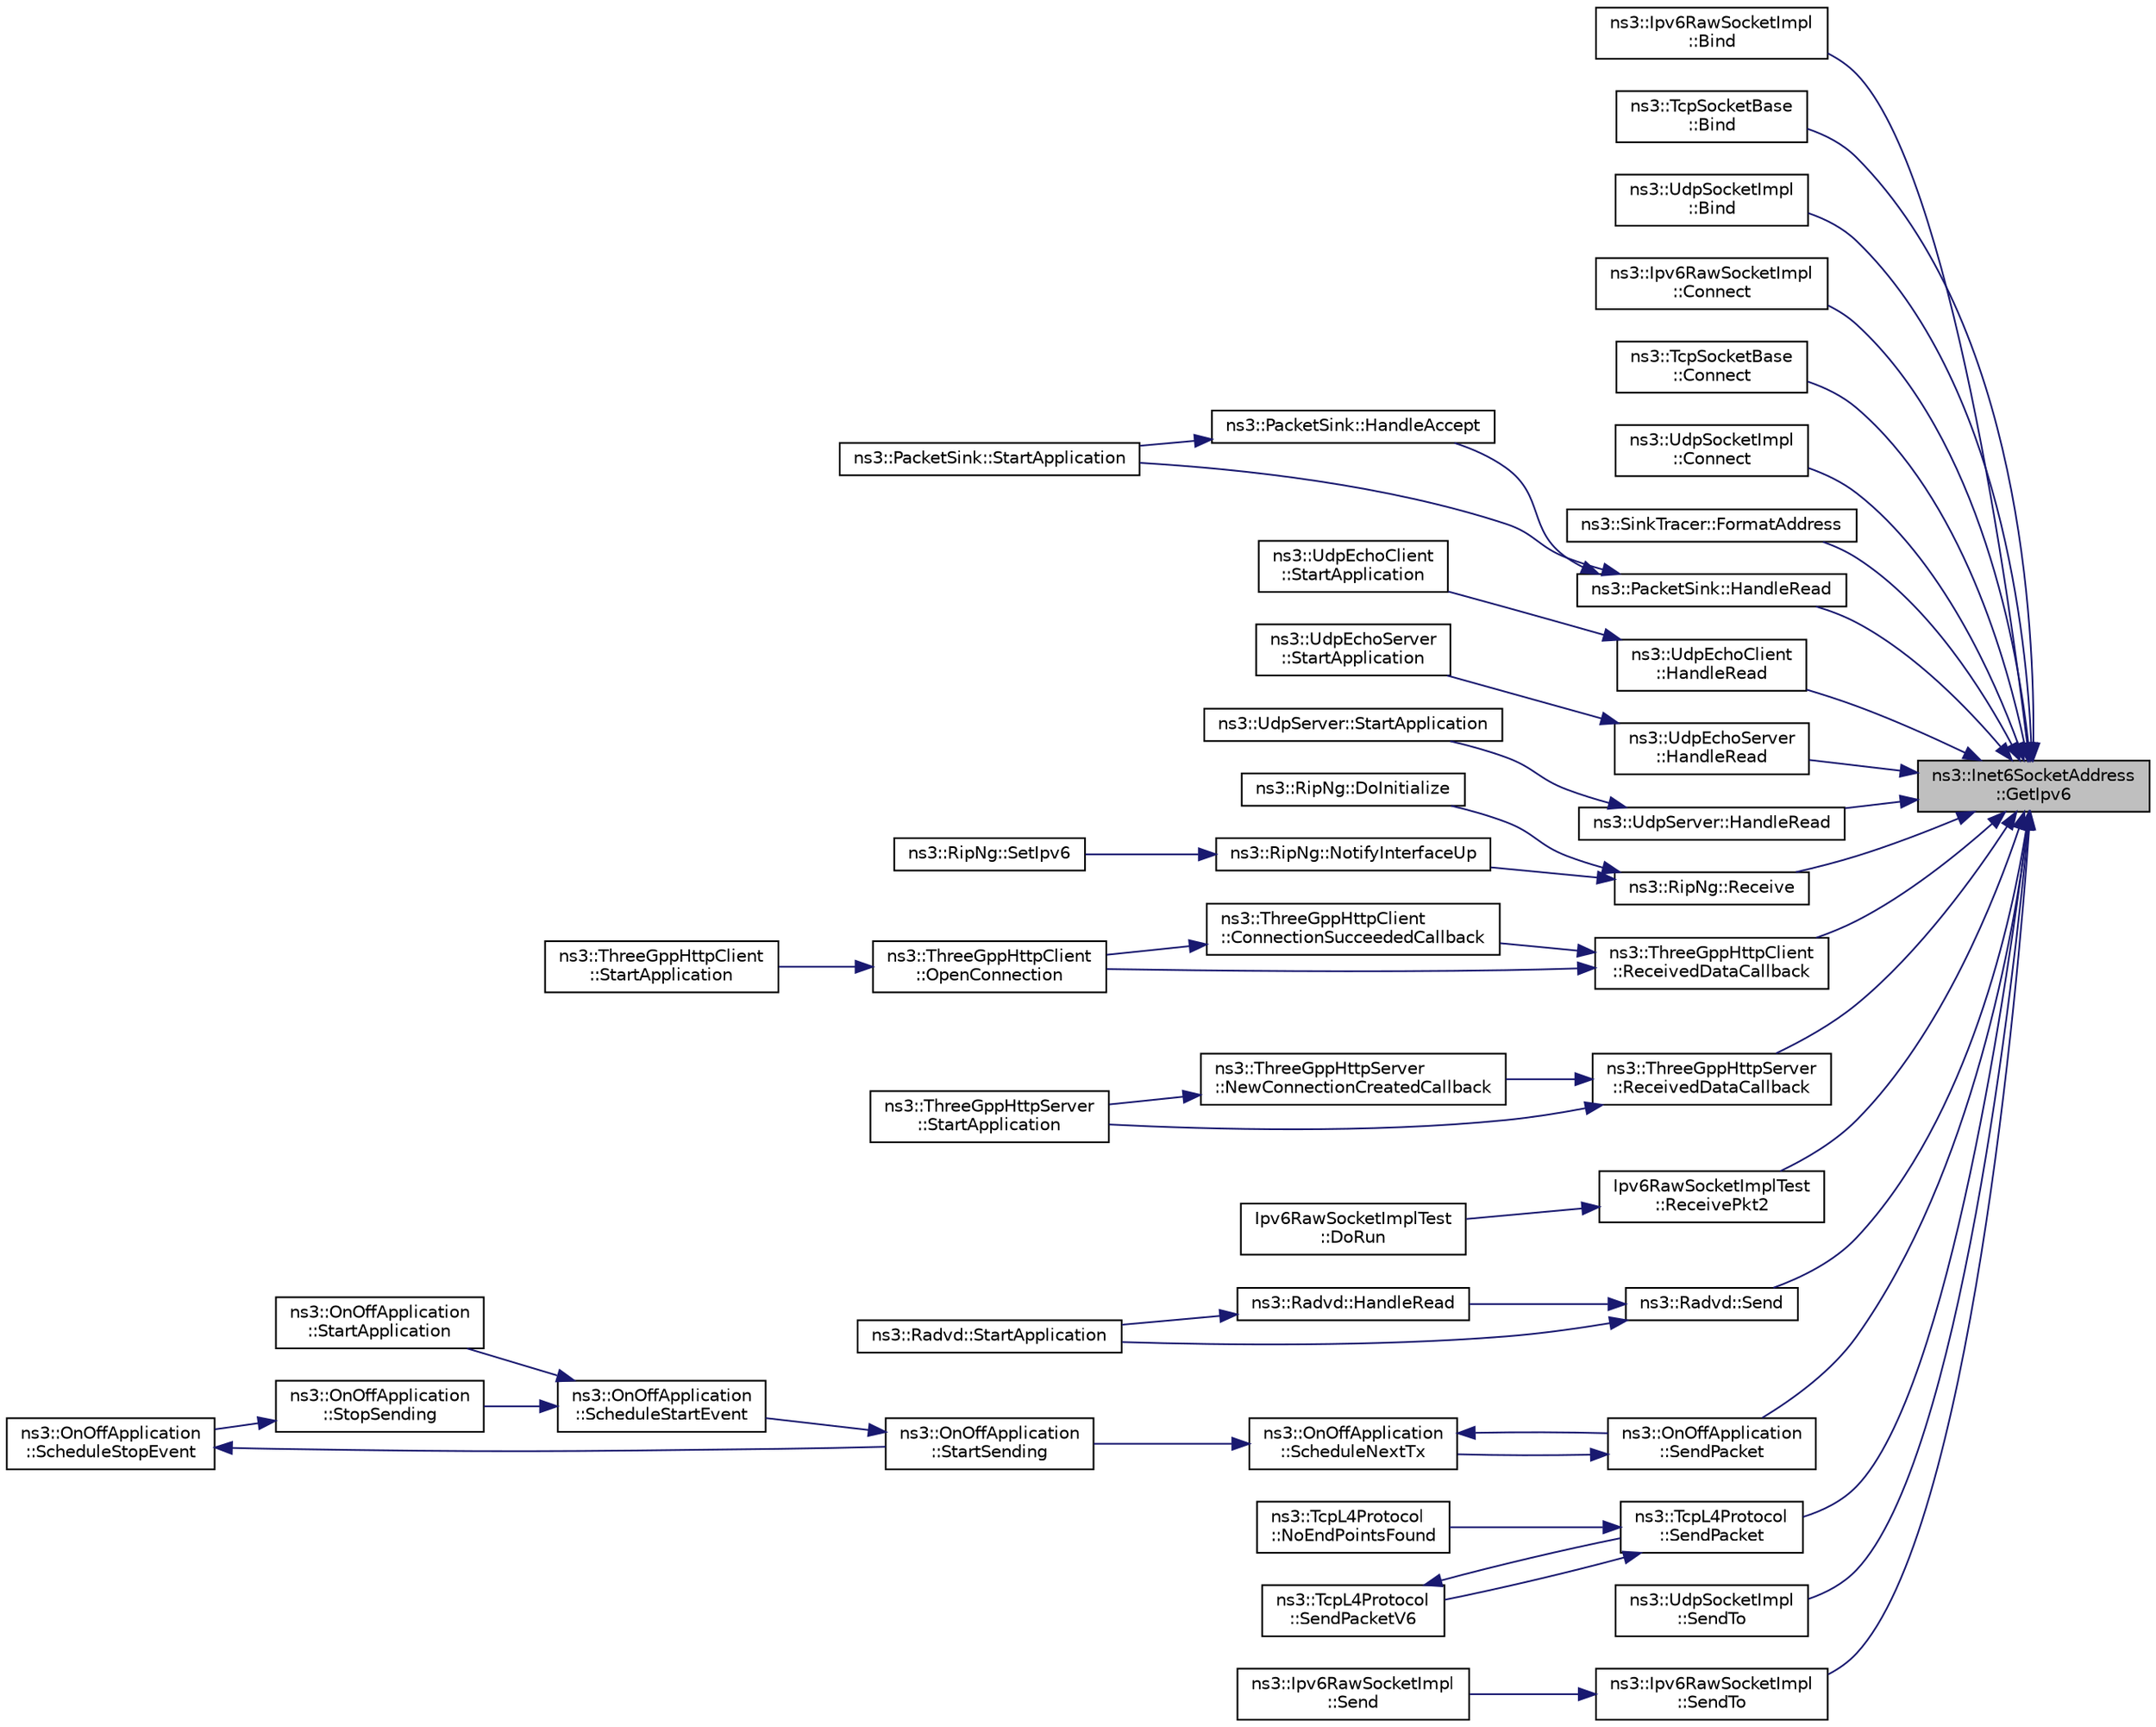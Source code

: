 digraph "ns3::Inet6SocketAddress::GetIpv6"
{
 // LATEX_PDF_SIZE
  edge [fontname="Helvetica",fontsize="10",labelfontname="Helvetica",labelfontsize="10"];
  node [fontname="Helvetica",fontsize="10",shape=record];
  rankdir="RL";
  Node1 [label="ns3::Inet6SocketAddress\l::GetIpv6",height=0.2,width=0.4,color="black", fillcolor="grey75", style="filled", fontcolor="black",tooltip="Get the IPv6 address."];
  Node1 -> Node2 [dir="back",color="midnightblue",fontsize="10",style="solid",fontname="Helvetica"];
  Node2 [label="ns3::Ipv6RawSocketImpl\l::Bind",height=0.2,width=0.4,color="black", fillcolor="white", style="filled",URL="$classns3_1_1_ipv6_raw_socket_impl.html#a3c6150fb423e1a88bc12a9a1f0fa7243",tooltip="Allocate a local endpoint for this socket."];
  Node1 -> Node3 [dir="back",color="midnightblue",fontsize="10",style="solid",fontname="Helvetica"];
  Node3 [label="ns3::TcpSocketBase\l::Bind",height=0.2,width=0.4,color="black", fillcolor="white", style="filled",URL="$classns3_1_1_tcp_socket_base.html#a86469a9087181185895314d8da713f35",tooltip="Allocate a local endpoint for this socket."];
  Node1 -> Node4 [dir="back",color="midnightblue",fontsize="10",style="solid",fontname="Helvetica"];
  Node4 [label="ns3::UdpSocketImpl\l::Bind",height=0.2,width=0.4,color="black", fillcolor="white", style="filled",URL="$classns3_1_1_udp_socket_impl.html#a27d5153e9d75f95b1c04a74a7527cab1",tooltip="Allocate a local endpoint for this socket."];
  Node1 -> Node5 [dir="back",color="midnightblue",fontsize="10",style="solid",fontname="Helvetica"];
  Node5 [label="ns3::Ipv6RawSocketImpl\l::Connect",height=0.2,width=0.4,color="black", fillcolor="white", style="filled",URL="$classns3_1_1_ipv6_raw_socket_impl.html#a497cee47b0eb1a7a585f88fbcf152aa9",tooltip="Initiate a connection to a remote host."];
  Node1 -> Node6 [dir="back",color="midnightblue",fontsize="10",style="solid",fontname="Helvetica"];
  Node6 [label="ns3::TcpSocketBase\l::Connect",height=0.2,width=0.4,color="black", fillcolor="white", style="filled",URL="$classns3_1_1_tcp_socket_base.html#aabd08c9eb0ee3c88c855eb7268e392bf",tooltip="Initiate a connection to a remote host."];
  Node1 -> Node7 [dir="back",color="midnightblue",fontsize="10",style="solid",fontname="Helvetica"];
  Node7 [label="ns3::UdpSocketImpl\l::Connect",height=0.2,width=0.4,color="black", fillcolor="white", style="filled",URL="$classns3_1_1_udp_socket_impl.html#a83f8fca9d8a21edeba0016d6de68fbf5",tooltip="Initiate a connection to a remote host."];
  Node1 -> Node8 [dir="back",color="midnightblue",fontsize="10",style="solid",fontname="Helvetica"];
  Node8 [label="ns3::SinkTracer::FormatAddress",height=0.2,width=0.4,color="black", fillcolor="white", style="filled",URL="$classns3_1_1_sink_tracer.html#aef851c31ae9fa7ec10c5c945f3186401",tooltip="Get the source address and port, as a formatted string."];
  Node1 -> Node9 [dir="back",color="midnightblue",fontsize="10",style="solid",fontname="Helvetica"];
  Node9 [label="ns3::PacketSink::HandleRead",height=0.2,width=0.4,color="black", fillcolor="white", style="filled",URL="$classns3_1_1_packet_sink.html#a6bffa1d7397f8aa2588a19686301de55",tooltip="Handle a packet received by the application."];
  Node9 -> Node10 [dir="back",color="midnightblue",fontsize="10",style="solid",fontname="Helvetica"];
  Node10 [label="ns3::PacketSink::HandleAccept",height=0.2,width=0.4,color="black", fillcolor="white", style="filled",URL="$classns3_1_1_packet_sink.html#a74ea2fb5fda8a63020c6453258a1cd2f",tooltip="Handle an incoming connection."];
  Node10 -> Node11 [dir="back",color="midnightblue",fontsize="10",style="solid",fontname="Helvetica"];
  Node11 [label="ns3::PacketSink::StartApplication",height=0.2,width=0.4,color="black", fillcolor="white", style="filled",URL="$classns3_1_1_packet_sink.html#a45449bbaa6fb20caed62418f029d79d6",tooltip="Application specific startup code."];
  Node9 -> Node11 [dir="back",color="midnightblue",fontsize="10",style="solid",fontname="Helvetica"];
  Node1 -> Node12 [dir="back",color="midnightblue",fontsize="10",style="solid",fontname="Helvetica"];
  Node12 [label="ns3::UdpEchoClient\l::HandleRead",height=0.2,width=0.4,color="black", fillcolor="white", style="filled",URL="$classns3_1_1_udp_echo_client.html#a44ea5f4d53219277cde466b9141d0d12",tooltip="Handle a packet reception."];
  Node12 -> Node13 [dir="back",color="midnightblue",fontsize="10",style="solid",fontname="Helvetica"];
  Node13 [label="ns3::UdpEchoClient\l::StartApplication",height=0.2,width=0.4,color="black", fillcolor="white", style="filled",URL="$classns3_1_1_udp_echo_client.html#a48fffea76bbceda5b0bec9c3007411fc",tooltip="Application specific startup code."];
  Node1 -> Node14 [dir="back",color="midnightblue",fontsize="10",style="solid",fontname="Helvetica"];
  Node14 [label="ns3::UdpEchoServer\l::HandleRead",height=0.2,width=0.4,color="black", fillcolor="white", style="filled",URL="$classns3_1_1_udp_echo_server.html#adcb6eb00f837652d738d2357ef7c11a3",tooltip="Handle a packet reception."];
  Node14 -> Node15 [dir="back",color="midnightblue",fontsize="10",style="solid",fontname="Helvetica"];
  Node15 [label="ns3::UdpEchoServer\l::StartApplication",height=0.2,width=0.4,color="black", fillcolor="white", style="filled",URL="$classns3_1_1_udp_echo_server.html#a4c90329af8d6524862467808c3023786",tooltip="Application specific startup code."];
  Node1 -> Node16 [dir="back",color="midnightblue",fontsize="10",style="solid",fontname="Helvetica"];
  Node16 [label="ns3::UdpServer::HandleRead",height=0.2,width=0.4,color="black", fillcolor="white", style="filled",URL="$classns3_1_1_udp_server.html#a65a01672657a4a49f65cd3c3bb1ee420",tooltip="Handle a packet reception."];
  Node16 -> Node17 [dir="back",color="midnightblue",fontsize="10",style="solid",fontname="Helvetica"];
  Node17 [label="ns3::UdpServer::StartApplication",height=0.2,width=0.4,color="black", fillcolor="white", style="filled",URL="$classns3_1_1_udp_server.html#a784bd9b3274fc411c042b3502dacb3fa",tooltip="Application specific startup code."];
  Node1 -> Node18 [dir="back",color="midnightblue",fontsize="10",style="solid",fontname="Helvetica"];
  Node18 [label="ns3::RipNg::Receive",height=0.2,width=0.4,color="black", fillcolor="white", style="filled",URL="$classns3_1_1_rip_ng.html#ae8891520b5ae87abed2e2a15d50ba4d8",tooltip="Receive RIPng packets."];
  Node18 -> Node19 [dir="back",color="midnightblue",fontsize="10",style="solid",fontname="Helvetica"];
  Node19 [label="ns3::RipNg::DoInitialize",height=0.2,width=0.4,color="black", fillcolor="white", style="filled",URL="$classns3_1_1_rip_ng.html#a81a7056d4a1d1afc266181406f5dbf64",tooltip="Start protocol operation."];
  Node18 -> Node20 [dir="back",color="midnightblue",fontsize="10",style="solid",fontname="Helvetica"];
  Node20 [label="ns3::RipNg::NotifyInterfaceUp",height=0.2,width=0.4,color="black", fillcolor="white", style="filled",URL="$classns3_1_1_rip_ng.html#a588e191ae91316e498a8e5c84a9c77fb",tooltip="Notify when specified interface goes UP."];
  Node20 -> Node21 [dir="back",color="midnightblue",fontsize="10",style="solid",fontname="Helvetica"];
  Node21 [label="ns3::RipNg::SetIpv6",height=0.2,width=0.4,color="black", fillcolor="white", style="filled",URL="$classns3_1_1_rip_ng.html#acd8e0a2b2453a28ecd4154729e45d324",tooltip="Typically, invoked directly or indirectly from ns3::Ipv6::SetRoutingProtocol."];
  Node1 -> Node22 [dir="back",color="midnightblue",fontsize="10",style="solid",fontname="Helvetica"];
  Node22 [label="ns3::ThreeGppHttpClient\l::ReceivedDataCallback",height=0.2,width=0.4,color="black", fillcolor="white", style="filled",URL="$classns3_1_1_three_gpp_http_client.html#ae67fed74a7aff8ad27098bdaea37ae6c",tooltip="Invoked when m_socket receives some packet data."];
  Node22 -> Node23 [dir="back",color="midnightblue",fontsize="10",style="solid",fontname="Helvetica"];
  Node23 [label="ns3::ThreeGppHttpClient\l::ConnectionSucceededCallback",height=0.2,width=0.4,color="black", fillcolor="white", style="filled",URL="$classns3_1_1_three_gpp_http_client.html#a7516067e98bc29325cbfade8249d7778",tooltip="Invoked when a connection is established successfully on m_socket."];
  Node23 -> Node24 [dir="back",color="midnightblue",fontsize="10",style="solid",fontname="Helvetica"];
  Node24 [label="ns3::ThreeGppHttpClient\l::OpenConnection",height=0.2,width=0.4,color="black", fillcolor="white", style="filled",URL="$classns3_1_1_three_gpp_http_client.html#af7baacf9ee03e8e47a1694bff146031f",tooltip="Initialize m_socket to connect to the destination web server at m_remoteServerAddress and m_remoteSer..."];
  Node24 -> Node25 [dir="back",color="midnightblue",fontsize="10",style="solid",fontname="Helvetica"];
  Node25 [label="ns3::ThreeGppHttpClient\l::StartApplication",height=0.2,width=0.4,color="black", fillcolor="white", style="filled",URL="$classns3_1_1_three_gpp_http_client.html#a0fcfc1bf98f9570603572288324f2f89",tooltip="Application specific startup code."];
  Node22 -> Node24 [dir="back",color="midnightblue",fontsize="10",style="solid",fontname="Helvetica"];
  Node1 -> Node26 [dir="back",color="midnightblue",fontsize="10",style="solid",fontname="Helvetica"];
  Node26 [label="ns3::ThreeGppHttpServer\l::ReceivedDataCallback",height=0.2,width=0.4,color="black", fillcolor="white", style="filled",URL="$classns3_1_1_three_gpp_http_server.html#a482298aa6b8959c769244ff7a795b9af",tooltip="Invoked when m_initialSocket receives some packet data."];
  Node26 -> Node27 [dir="back",color="midnightblue",fontsize="10",style="solid",fontname="Helvetica"];
  Node27 [label="ns3::ThreeGppHttpServer\l::NewConnectionCreatedCallback",height=0.2,width=0.4,color="black", fillcolor="white", style="filled",URL="$classns3_1_1_three_gpp_http_server.html#ada1cc6cd2df2e880efcc526f4441927a",tooltip="Invoked when a new connection has been established."];
  Node27 -> Node28 [dir="back",color="midnightblue",fontsize="10",style="solid",fontname="Helvetica"];
  Node28 [label="ns3::ThreeGppHttpServer\l::StartApplication",height=0.2,width=0.4,color="black", fillcolor="white", style="filled",URL="$classns3_1_1_three_gpp_http_server.html#a544fd4b36563a365fbd7013dc88c3bf0",tooltip="Application specific startup code."];
  Node26 -> Node28 [dir="back",color="midnightblue",fontsize="10",style="solid",fontname="Helvetica"];
  Node1 -> Node29 [dir="back",color="midnightblue",fontsize="10",style="solid",fontname="Helvetica"];
  Node29 [label="Ipv6RawSocketImplTest\l::ReceivePkt2",height=0.2,width=0.4,color="black", fillcolor="white", style="filled",URL="$class_ipv6_raw_socket_impl_test.html#a73518b969e0e8a02bdc0bdd8edb07842",tooltip="Receive data."];
  Node29 -> Node30 [dir="back",color="midnightblue",fontsize="10",style="solid",fontname="Helvetica"];
  Node30 [label="Ipv6RawSocketImplTest\l::DoRun",height=0.2,width=0.4,color="black", fillcolor="white", style="filled",URL="$class_ipv6_raw_socket_impl_test.html#a38877abe88d646fe0c8fd155a481049c",tooltip="Implementation to actually run this TestCase."];
  Node1 -> Node31 [dir="back",color="midnightblue",fontsize="10",style="solid",fontname="Helvetica"];
  Node31 [label="ns3::Radvd::Send",height=0.2,width=0.4,color="black", fillcolor="white", style="filled",URL="$classns3_1_1_radvd.html#a2dc4914b58690eaef190f38726d69bb2",tooltip="Send a packet."];
  Node31 -> Node32 [dir="back",color="midnightblue",fontsize="10",style="solid",fontname="Helvetica"];
  Node32 [label="ns3::Radvd::HandleRead",height=0.2,width=0.4,color="black", fillcolor="white", style="filled",URL="$classns3_1_1_radvd.html#a75cc828bc07117551ab886d986590045",tooltip="Handle received packet, especially router solicitation."];
  Node32 -> Node33 [dir="back",color="midnightblue",fontsize="10",style="solid",fontname="Helvetica"];
  Node33 [label="ns3::Radvd::StartApplication",height=0.2,width=0.4,color="black", fillcolor="white", style="filled",URL="$classns3_1_1_radvd.html#ab3d7cd100356262e43c24e608ef1aff4",tooltip="Start the application."];
  Node31 -> Node33 [dir="back",color="midnightblue",fontsize="10",style="solid",fontname="Helvetica"];
  Node1 -> Node34 [dir="back",color="midnightblue",fontsize="10",style="solid",fontname="Helvetica"];
  Node34 [label="ns3::OnOffApplication\l::SendPacket",height=0.2,width=0.4,color="black", fillcolor="white", style="filled",URL="$classns3_1_1_on_off_application.html#afe6fb4d4e772370c797b722dbe6f7e3f",tooltip="Send a packet."];
  Node34 -> Node35 [dir="back",color="midnightblue",fontsize="10",style="solid",fontname="Helvetica"];
  Node35 [label="ns3::OnOffApplication\l::ScheduleNextTx",height=0.2,width=0.4,color="black", fillcolor="white", style="filled",URL="$classns3_1_1_on_off_application.html#a654fc8acee0ccc66f1c736a06c5e149d",tooltip="Schedule the next packet transmission."];
  Node35 -> Node34 [dir="back",color="midnightblue",fontsize="10",style="solid",fontname="Helvetica"];
  Node35 -> Node36 [dir="back",color="midnightblue",fontsize="10",style="solid",fontname="Helvetica"];
  Node36 [label="ns3::OnOffApplication\l::StartSending",height=0.2,width=0.4,color="black", fillcolor="white", style="filled",URL="$classns3_1_1_on_off_application.html#ac3d42b6fa582b938e0197c1b8c015583",tooltip="Start an On period."];
  Node36 -> Node37 [dir="back",color="midnightblue",fontsize="10",style="solid",fontname="Helvetica"];
  Node37 [label="ns3::OnOffApplication\l::ScheduleStartEvent",height=0.2,width=0.4,color="black", fillcolor="white", style="filled",URL="$classns3_1_1_on_off_application.html#a20124d7b90ced13c6b92388b6ab0d8f9",tooltip="Schedule the next On period start."];
  Node37 -> Node38 [dir="back",color="midnightblue",fontsize="10",style="solid",fontname="Helvetica"];
  Node38 [label="ns3::OnOffApplication\l::StartApplication",height=0.2,width=0.4,color="black", fillcolor="white", style="filled",URL="$classns3_1_1_on_off_application.html#a0d9d5f0f60ec877c788c5c0e55c9587b",tooltip="Application specific startup code."];
  Node37 -> Node39 [dir="back",color="midnightblue",fontsize="10",style="solid",fontname="Helvetica"];
  Node39 [label="ns3::OnOffApplication\l::StopSending",height=0.2,width=0.4,color="black", fillcolor="white", style="filled",URL="$classns3_1_1_on_off_application.html#ab84ce405602879567f051a16ff8518a8",tooltip="Start an Off period."];
  Node39 -> Node40 [dir="back",color="midnightblue",fontsize="10",style="solid",fontname="Helvetica"];
  Node40 [label="ns3::OnOffApplication\l::ScheduleStopEvent",height=0.2,width=0.4,color="black", fillcolor="white", style="filled",URL="$classns3_1_1_on_off_application.html#a77a666c5f73ec9a94fb06ca47c5b6dde",tooltip="Schedule the next Off period start."];
  Node40 -> Node36 [dir="back",color="midnightblue",fontsize="10",style="solid",fontname="Helvetica"];
  Node1 -> Node41 [dir="back",color="midnightblue",fontsize="10",style="solid",fontname="Helvetica"];
  Node41 [label="ns3::TcpL4Protocol\l::SendPacket",height=0.2,width=0.4,color="black", fillcolor="white", style="filled",URL="$classns3_1_1_tcp_l4_protocol.html#ac9564d7d7d6a765a74fe88499fa025e1",tooltip="Send a packet via TCP (IP-agnostic)"];
  Node41 -> Node42 [dir="back",color="midnightblue",fontsize="10",style="solid",fontname="Helvetica"];
  Node42 [label="ns3::TcpL4Protocol\l::NoEndPointsFound",height=0.2,width=0.4,color="black", fillcolor="white", style="filled",URL="$classns3_1_1_tcp_l4_protocol.html#a16c65189190c60da860bc60681c01324",tooltip="Check if RST packet should be sent, and in case, send it."];
  Node41 -> Node43 [dir="back",color="midnightblue",fontsize="10",style="solid",fontname="Helvetica"];
  Node43 [label="ns3::TcpL4Protocol\l::SendPacketV6",height=0.2,width=0.4,color="black", fillcolor="white", style="filled",URL="$classns3_1_1_tcp_l4_protocol.html#a558a2802d0a80aedd31aab609cacb3f1",tooltip="Send a packet via TCP (IPv6)"];
  Node43 -> Node41 [dir="back",color="midnightblue",fontsize="10",style="solid",fontname="Helvetica"];
  Node1 -> Node44 [dir="back",color="midnightblue",fontsize="10",style="solid",fontname="Helvetica"];
  Node44 [label="ns3::UdpSocketImpl\l::SendTo",height=0.2,width=0.4,color="black", fillcolor="white", style="filled",URL="$classns3_1_1_udp_socket_impl.html#a8157d2ad72321be1047493ebf97e55f5",tooltip="Send data to a specified peer."];
  Node1 -> Node45 [dir="back",color="midnightblue",fontsize="10",style="solid",fontname="Helvetica"];
  Node45 [label="ns3::Ipv6RawSocketImpl\l::SendTo",height=0.2,width=0.4,color="black", fillcolor="white", style="filled",URL="$classns3_1_1_ipv6_raw_socket_impl.html#aadff84e3c8a3ce3bc4f10a3d7a4dbac8",tooltip="Send data to a specified peer."];
  Node45 -> Node46 [dir="back",color="midnightblue",fontsize="10",style="solid",fontname="Helvetica"];
  Node46 [label="ns3::Ipv6RawSocketImpl\l::Send",height=0.2,width=0.4,color="black", fillcolor="white", style="filled",URL="$classns3_1_1_ipv6_raw_socket_impl.html#a889224d7c084b74b3a1a3511899a04f3",tooltip="Send data (or dummy data) to the remote host."];
}
